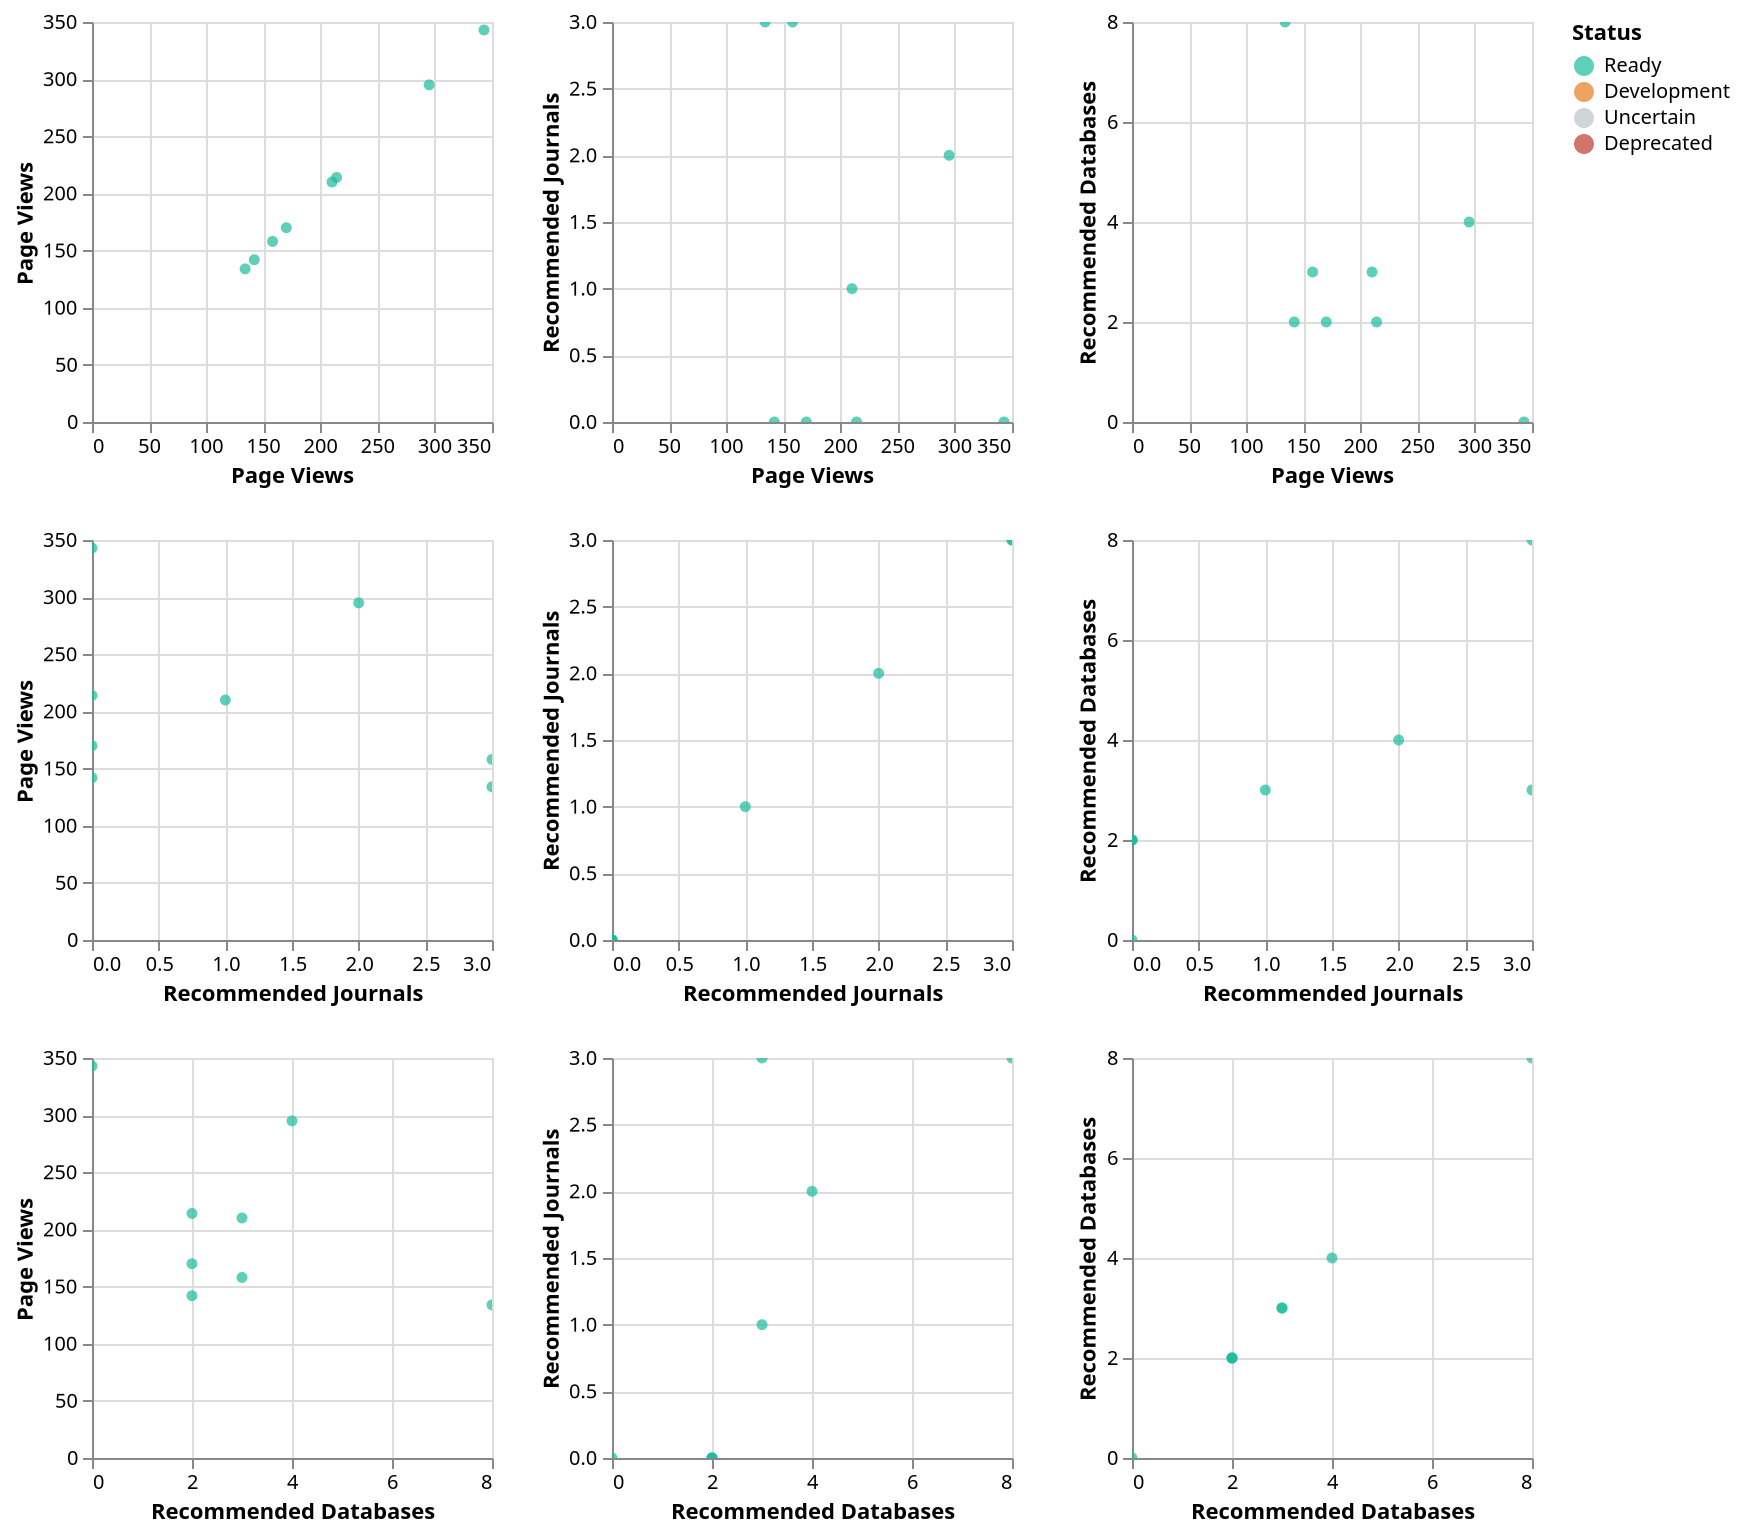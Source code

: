 {"$schema":"https://vega.github.io/schema/vega-lite/v2.json","repeat":{"row":["Page Views","Recommended Journals","Recommended Databases"],"column":["Page Views","Recommended Journals","Recommended Databases"]},"spec":{"data":{"values":[{"Name":"CDISC ADaM","Type":"Model/format","Status":"Ready","Page Views":343,"Recommended Journals":0,"Recommended Databases":0},{"Name":"MIAME","Type":"Reporting Guideline","Status":"Ready","Page Views":295,"Recommended Journals":2,"Recommended Databases":4},{"Name":"MIAPPE","Type":"Reporting Guideline","Status":"Ready","Page Views":214,"Recommended Journals":0,"Recommended Databases":2},{"Name":"MINSEQE","Type":"Reporting Guideline","Status":"Ready","Page Views":210,"Recommended Journals":1,"Recommended Databases":3},{"Name":"MIxS - MIGS/MIMS","Type":"Reporting Guideline","Status":"Ready","Page Views":170,"Recommended Journals":0,"Recommended Databases":2},{"Name":"MIxS","Type":"Reporting Guideline","Status":"Ready","Page Views":158,"Recommended Journals":3,"Recommended Databases":3},{"Name":"BioPAX","Type":"Model/format","Status":"Ready","Page Views":142,"Recommended Journals":0,"Recommended Databases":2},{"Name":"ISA-Tab","Type":"Model/format","Status":"Ready","Page Views":134,"Recommended Journals":3,"Recommended Databases":8}]},"mark":"circle","selection":{"brush":{"type":"interval","resolve":"union","on":"[mousedown[event.shiftKey], window:mouseup] > window:mousemove!","translate":"[mousedown[event.shiftKey], window:mouseup] > window:mousemove!","zoom":"wheel![event.shiftKey]"},"grid":{"type":"interval","resolve":"global","bind":"scales","translate":"[mousedown[!event.shiftKey], window:mouseup] > window:mousemove!","zoom":"wheel![!event.shiftKey]"}},"encoding":{"x":{"field":{"repeat":"row"},"type":"quantitative"},"y":{"field":{"repeat":"column"},"type":"quantitative"},"color":{"field":"Status","type":"nominal","scale":{"domain":["Ready","Development","Uncertain","Deprecated"],"range":["#1abc9c","#e67e22","#bdc3c7","#c0392b"]}}}}}